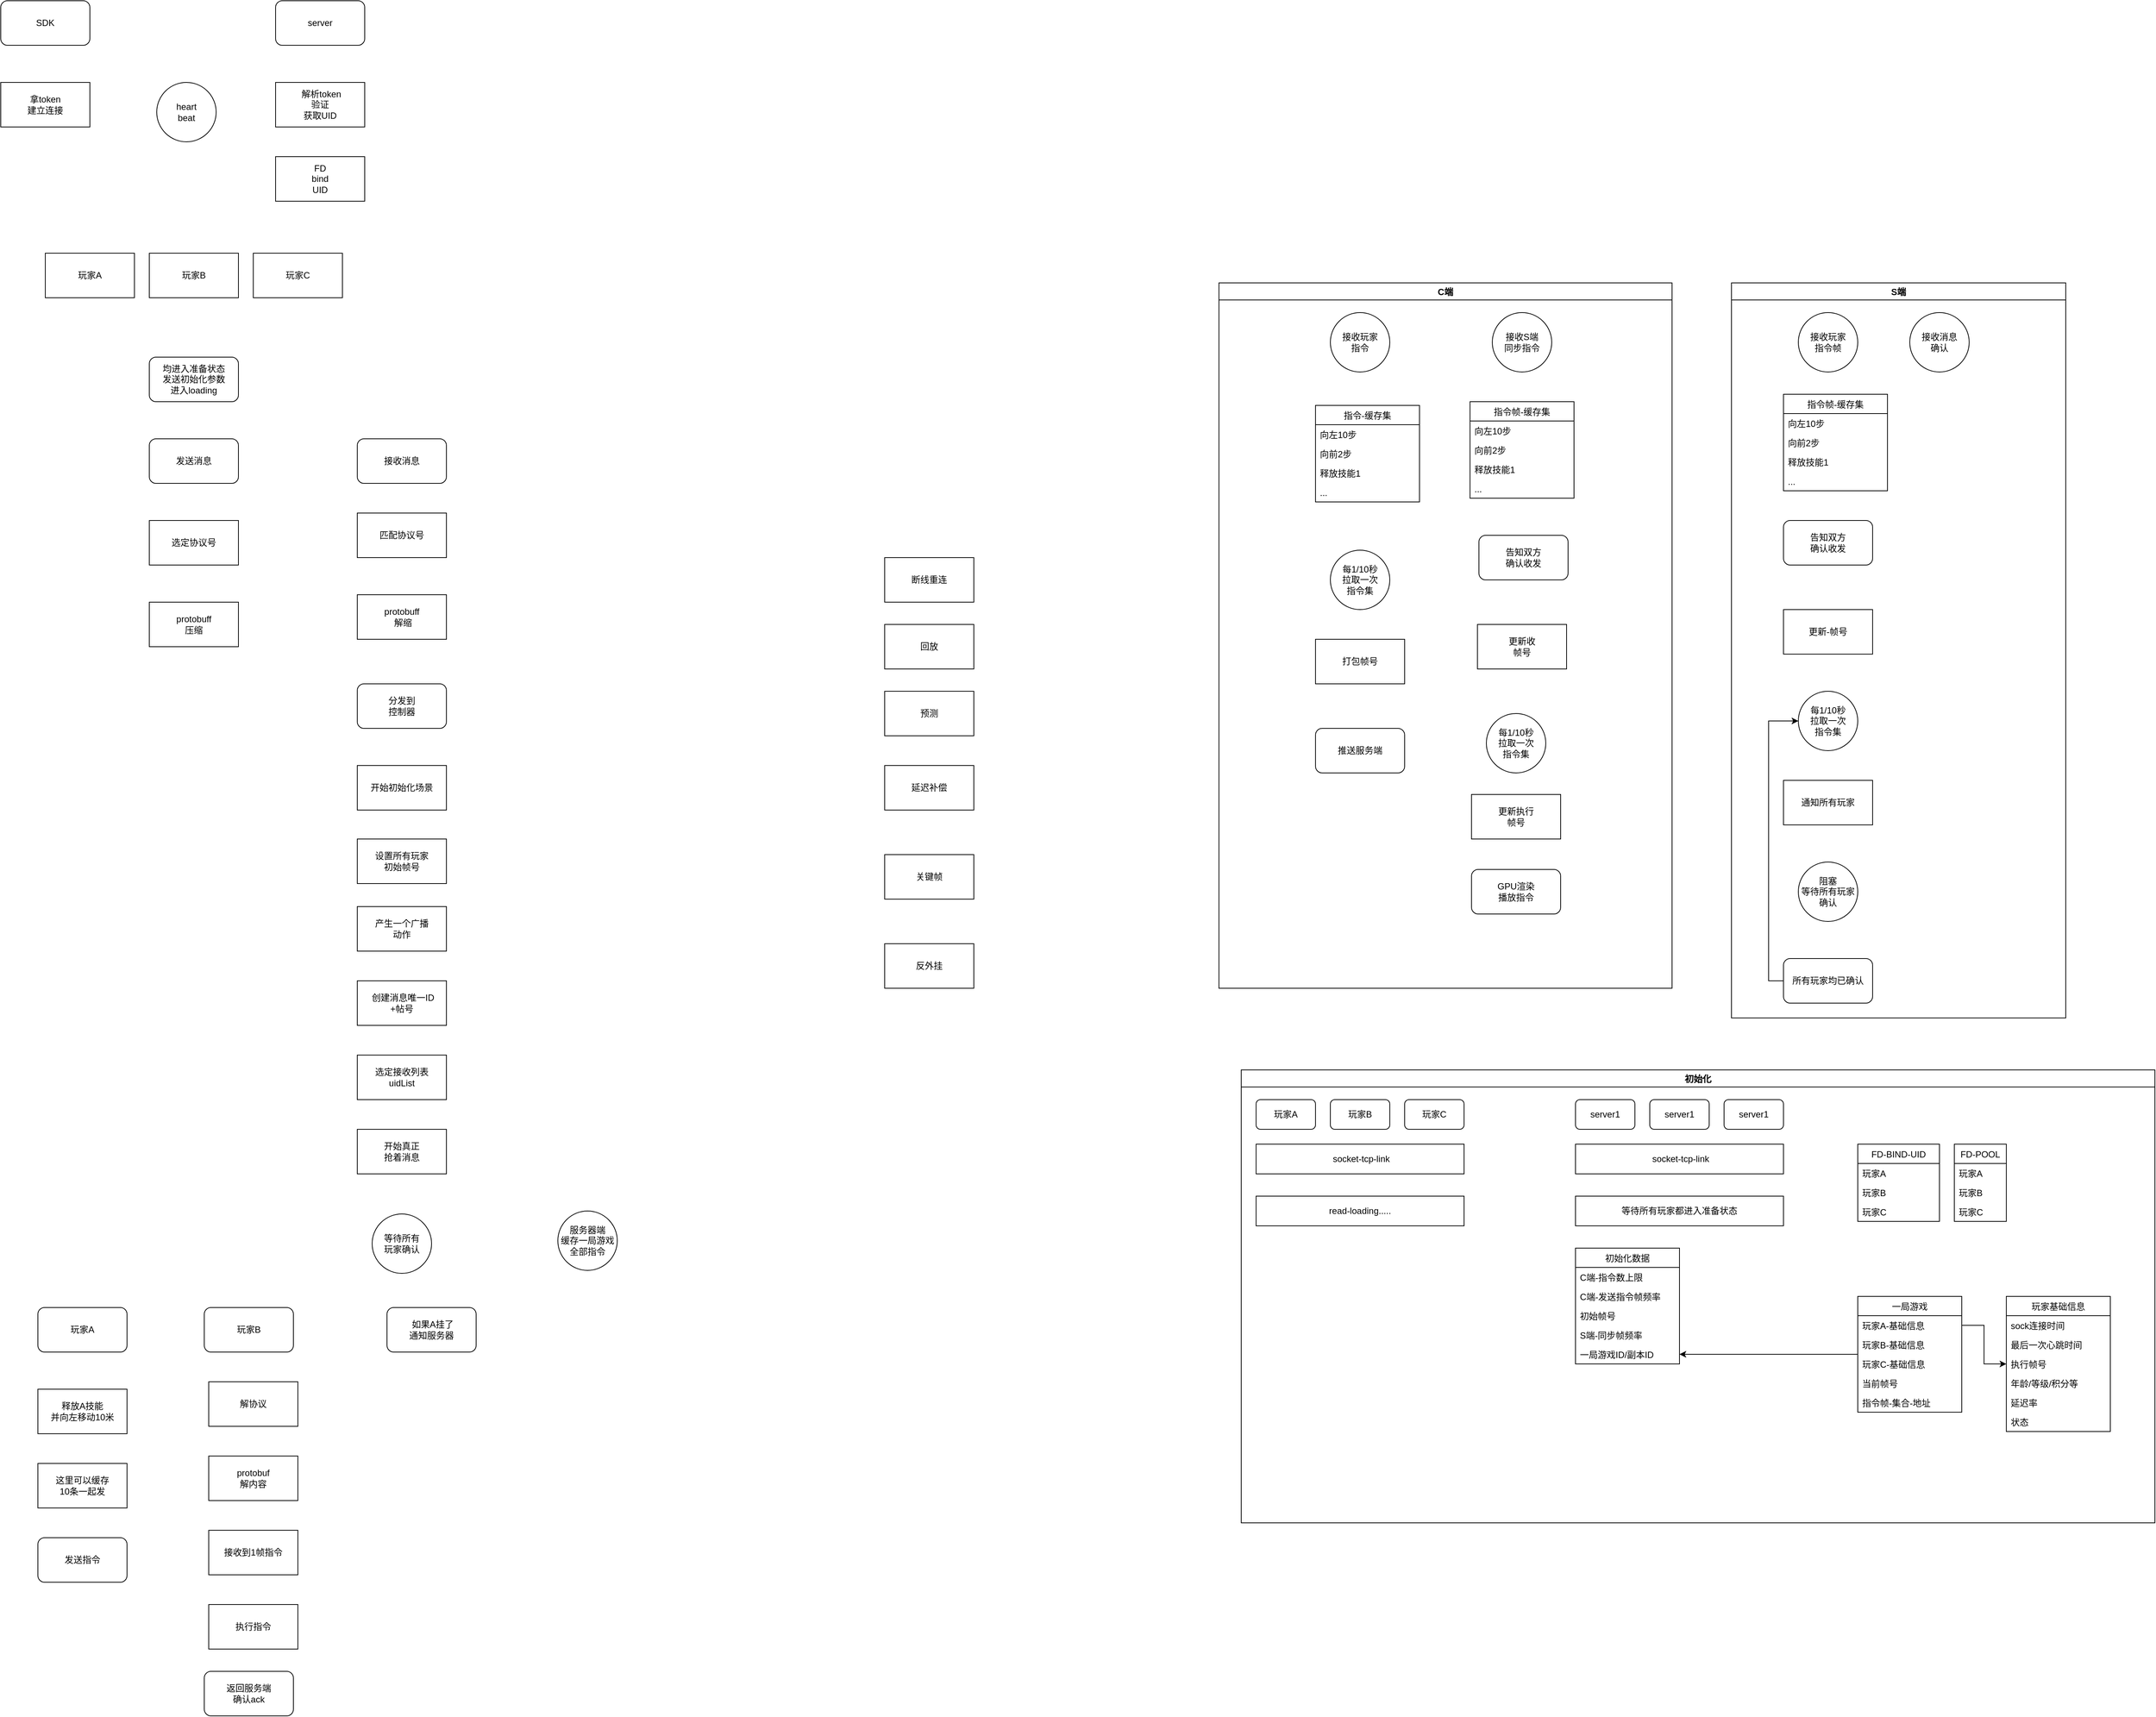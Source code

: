 <mxfile version="14.4.8" type="github">
  <diagram id="cTCjcHN-rwVxs7hEuexl" name="Page-1">
    <mxGraphModel dx="1426" dy="704" grid="1" gridSize="10" guides="1" tooltips="1" connect="1" arrows="1" fold="1" page="1" pageScale="1" pageWidth="827" pageHeight="1169" math="0" shadow="0">
      <root>
        <mxCell id="0" />
        <mxCell id="1" parent="0" />
        <mxCell id="lB1xqUMFaD_04WnO8Ldx-1" value="SDK" style="rounded=1;whiteSpace=wrap;html=1;" vertex="1" parent="1">
          <mxGeometry x="20" y="40" width="120" height="60" as="geometry" />
        </mxCell>
        <mxCell id="lB1xqUMFaD_04WnO8Ldx-2" value="拿token&lt;br&gt;建立连接" style="rounded=0;whiteSpace=wrap;html=1;" vertex="1" parent="1">
          <mxGeometry x="20" y="150" width="120" height="60" as="geometry" />
        </mxCell>
        <mxCell id="lB1xqUMFaD_04WnO8Ldx-3" value="server" style="rounded=1;whiteSpace=wrap;html=1;" vertex="1" parent="1">
          <mxGeometry x="390" y="40" width="120" height="60" as="geometry" />
        </mxCell>
        <mxCell id="lB1xqUMFaD_04WnO8Ldx-4" value="&amp;nbsp;解析token&lt;br&gt;验证&lt;br&gt;获取UID" style="rounded=0;whiteSpace=wrap;html=1;" vertex="1" parent="1">
          <mxGeometry x="390" y="150" width="120" height="60" as="geometry" />
        </mxCell>
        <mxCell id="lB1xqUMFaD_04WnO8Ldx-5" value="FD&lt;br&gt;bind&lt;br&gt;UID" style="rounded=0;whiteSpace=wrap;html=1;" vertex="1" parent="1">
          <mxGeometry x="390" y="250" width="120" height="60" as="geometry" />
        </mxCell>
        <mxCell id="lB1xqUMFaD_04WnO8Ldx-6" value="heart&lt;br&gt;beat" style="ellipse;whiteSpace=wrap;html=1;aspect=fixed;" vertex="1" parent="1">
          <mxGeometry x="230" y="150" width="80" height="80" as="geometry" />
        </mxCell>
        <mxCell id="lB1xqUMFaD_04WnO8Ldx-7" value="发送消息" style="rounded=1;whiteSpace=wrap;html=1;" vertex="1" parent="1">
          <mxGeometry x="220" y="630" width="120" height="60" as="geometry" />
        </mxCell>
        <mxCell id="lB1xqUMFaD_04WnO8Ldx-8" value="选定协议号" style="rounded=0;whiteSpace=wrap;html=1;" vertex="1" parent="1">
          <mxGeometry x="220" y="740" width="120" height="60" as="geometry" />
        </mxCell>
        <mxCell id="lB1xqUMFaD_04WnO8Ldx-9" value="protobuff&lt;br&gt;压缩" style="rounded=0;whiteSpace=wrap;html=1;" vertex="1" parent="1">
          <mxGeometry x="220" y="850" width="120" height="60" as="geometry" />
        </mxCell>
        <mxCell id="lB1xqUMFaD_04WnO8Ldx-10" value="接收消息" style="rounded=1;whiteSpace=wrap;html=1;" vertex="1" parent="1">
          <mxGeometry x="500" y="630" width="120" height="60" as="geometry" />
        </mxCell>
        <mxCell id="lB1xqUMFaD_04WnO8Ldx-11" value="匹配协议号" style="rounded=0;whiteSpace=wrap;html=1;" vertex="1" parent="1">
          <mxGeometry x="500" y="730" width="120" height="60" as="geometry" />
        </mxCell>
        <mxCell id="lB1xqUMFaD_04WnO8Ldx-12" value="protobuff&lt;br&gt;&amp;nbsp;解缩" style="rounded=0;whiteSpace=wrap;html=1;" vertex="1" parent="1">
          <mxGeometry x="500" y="840" width="120" height="60" as="geometry" />
        </mxCell>
        <mxCell id="lB1xqUMFaD_04WnO8Ldx-13" value="分发到&lt;br&gt;控制器" style="rounded=1;whiteSpace=wrap;html=1;" vertex="1" parent="1">
          <mxGeometry x="500" y="960" width="120" height="60" as="geometry" />
        </mxCell>
        <mxCell id="lB1xqUMFaD_04WnO8Ldx-14" value="产生一个广播&lt;br&gt;动作" style="rounded=0;whiteSpace=wrap;html=1;" vertex="1" parent="1">
          <mxGeometry x="500" y="1260" width="120" height="60" as="geometry" />
        </mxCell>
        <mxCell id="lB1xqUMFaD_04WnO8Ldx-15" value="选定接收列表&lt;br&gt;uidList" style="rounded=0;whiteSpace=wrap;html=1;" vertex="1" parent="1">
          <mxGeometry x="500" y="1460" width="120" height="60" as="geometry" />
        </mxCell>
        <mxCell id="lB1xqUMFaD_04WnO8Ldx-16" value="&amp;nbsp;创建消息唯一ID&lt;br&gt;+帖号" style="rounded=0;whiteSpace=wrap;html=1;" vertex="1" parent="1">
          <mxGeometry x="500" y="1360" width="120" height="60" as="geometry" />
        </mxCell>
        <mxCell id="lB1xqUMFaD_04WnO8Ldx-17" value="断线重连" style="rounded=0;whiteSpace=wrap;html=1;" vertex="1" parent="1">
          <mxGeometry x="1210" y="790" width="120" height="60" as="geometry" />
        </mxCell>
        <mxCell id="lB1xqUMFaD_04WnO8Ldx-18" value="回放" style="rounded=0;whiteSpace=wrap;html=1;" vertex="1" parent="1">
          <mxGeometry x="1210" y="880" width="120" height="60" as="geometry" />
        </mxCell>
        <mxCell id="lB1xqUMFaD_04WnO8Ldx-19" value="预测" style="rounded=0;whiteSpace=wrap;html=1;" vertex="1" parent="1">
          <mxGeometry x="1210" y="970" width="120" height="60" as="geometry" />
        </mxCell>
        <mxCell id="lB1xqUMFaD_04WnO8Ldx-20" value="玩家A" style="rounded=0;whiteSpace=wrap;html=1;" vertex="1" parent="1">
          <mxGeometry x="80" y="380" width="120" height="60" as="geometry" />
        </mxCell>
        <mxCell id="lB1xqUMFaD_04WnO8Ldx-21" value="玩家B" style="rounded=0;whiteSpace=wrap;html=1;" vertex="1" parent="1">
          <mxGeometry x="220" y="380" width="120" height="60" as="geometry" />
        </mxCell>
        <mxCell id="lB1xqUMFaD_04WnO8Ldx-22" value="玩家C" style="rounded=0;whiteSpace=wrap;html=1;" vertex="1" parent="1">
          <mxGeometry x="360" y="380" width="120" height="60" as="geometry" />
        </mxCell>
        <mxCell id="lB1xqUMFaD_04WnO8Ldx-23" value="均进入准备状态&lt;br&gt;发送初始化参数&lt;br&gt;进入loading" style="rounded=1;whiteSpace=wrap;html=1;" vertex="1" parent="1">
          <mxGeometry x="220" y="520" width="120" height="60" as="geometry" />
        </mxCell>
        <mxCell id="lB1xqUMFaD_04WnO8Ldx-24" value="开始初始化场景" style="rounded=0;whiteSpace=wrap;html=1;" vertex="1" parent="1">
          <mxGeometry x="500" y="1070" width="120" height="60" as="geometry" />
        </mxCell>
        <mxCell id="lB1xqUMFaD_04WnO8Ldx-25" value="设置所有玩家&lt;br&gt;初始帧号" style="rounded=0;whiteSpace=wrap;html=1;" vertex="1" parent="1">
          <mxGeometry x="500" y="1169" width="120" height="60" as="geometry" />
        </mxCell>
        <mxCell id="lB1xqUMFaD_04WnO8Ldx-26" value="等待所有&lt;br&gt;玩家确认" style="ellipse;whiteSpace=wrap;html=1;aspect=fixed;" vertex="1" parent="1">
          <mxGeometry x="520" y="1674" width="80" height="80" as="geometry" />
        </mxCell>
        <mxCell id="lB1xqUMFaD_04WnO8Ldx-27" value="开始真正&lt;br&gt;抢着消息" style="rounded=0;whiteSpace=wrap;html=1;" vertex="1" parent="1">
          <mxGeometry x="500" y="1560" width="120" height="60" as="geometry" />
        </mxCell>
        <mxCell id="lB1xqUMFaD_04WnO8Ldx-28" value="玩家A" style="rounded=1;whiteSpace=wrap;html=1;" vertex="1" parent="1">
          <mxGeometry x="70" y="1800" width="120" height="60" as="geometry" />
        </mxCell>
        <mxCell id="lB1xqUMFaD_04WnO8Ldx-29" value="释放A技能&lt;br&gt;并向左移动10米" style="rounded=0;whiteSpace=wrap;html=1;" vertex="1" parent="1">
          <mxGeometry x="70" y="1910" width="120" height="60" as="geometry" />
        </mxCell>
        <mxCell id="lB1xqUMFaD_04WnO8Ldx-30" value="延迟补偿" style="rounded=0;whiteSpace=wrap;html=1;" vertex="1" parent="1">
          <mxGeometry x="1210" y="1070" width="120" height="60" as="geometry" />
        </mxCell>
        <mxCell id="lB1xqUMFaD_04WnO8Ldx-32" value="发送指令" style="rounded=1;whiteSpace=wrap;html=1;" vertex="1" parent="1">
          <mxGeometry x="70" y="2110" width="120" height="60" as="geometry" />
        </mxCell>
        <mxCell id="lB1xqUMFaD_04WnO8Ldx-33" value="这里可以缓存&lt;br&gt;10条一起发" style="rounded=0;whiteSpace=wrap;html=1;" vertex="1" parent="1">
          <mxGeometry x="70" y="2010" width="120" height="60" as="geometry" />
        </mxCell>
        <mxCell id="lB1xqUMFaD_04WnO8Ldx-34" value="玩家B" style="rounded=1;whiteSpace=wrap;html=1;" vertex="1" parent="1">
          <mxGeometry x="294" y="1800" width="120" height="60" as="geometry" />
        </mxCell>
        <mxCell id="lB1xqUMFaD_04WnO8Ldx-35" value="接收到1帧指令" style="rounded=0;whiteSpace=wrap;html=1;" vertex="1" parent="1">
          <mxGeometry x="300" y="2100" width="120" height="60" as="geometry" />
        </mxCell>
        <mxCell id="lB1xqUMFaD_04WnO8Ldx-36" value="解协议" style="rounded=0;whiteSpace=wrap;html=1;" vertex="1" parent="1">
          <mxGeometry x="300" y="1900" width="120" height="60" as="geometry" />
        </mxCell>
        <mxCell id="lB1xqUMFaD_04WnO8Ldx-37" value="protobuf&lt;br&gt;解内容" style="rounded=0;whiteSpace=wrap;html=1;" vertex="1" parent="1">
          <mxGeometry x="300" y="2000" width="120" height="60" as="geometry" />
        </mxCell>
        <mxCell id="lB1xqUMFaD_04WnO8Ldx-38" value="执行指令" style="rounded=0;whiteSpace=wrap;html=1;" vertex="1" parent="1">
          <mxGeometry x="300" y="2200" width="120" height="60" as="geometry" />
        </mxCell>
        <mxCell id="lB1xqUMFaD_04WnO8Ldx-39" value="返回服务端&lt;br&gt;确认ack" style="rounded=1;whiteSpace=wrap;html=1;" vertex="1" parent="1">
          <mxGeometry x="294" y="2290" width="120" height="60" as="geometry" />
        </mxCell>
        <mxCell id="lB1xqUMFaD_04WnO8Ldx-40" value="&amp;nbsp;如果A挂了&lt;br&gt;通知服务器" style="rounded=1;whiteSpace=wrap;html=1;" vertex="1" parent="1">
          <mxGeometry x="540" y="1800" width="120" height="60" as="geometry" />
        </mxCell>
        <mxCell id="lB1xqUMFaD_04WnO8Ldx-41" value="服务器端&lt;br&gt;缓存一局游戏&lt;br&gt;全部指令" style="ellipse;whiteSpace=wrap;html=1;aspect=fixed;" vertex="1" parent="1">
          <mxGeometry x="770" y="1670" width="80" height="80" as="geometry" />
        </mxCell>
        <mxCell id="lB1xqUMFaD_04WnO8Ldx-42" value="关键帧" style="rounded=0;whiteSpace=wrap;html=1;" vertex="1" parent="1">
          <mxGeometry x="1210" y="1190" width="120" height="60" as="geometry" />
        </mxCell>
        <mxCell id="lB1xqUMFaD_04WnO8Ldx-43" value="反外挂" style="rounded=0;whiteSpace=wrap;html=1;" vertex="1" parent="1">
          <mxGeometry x="1210" y="1310" width="120" height="60" as="geometry" />
        </mxCell>
        <mxCell id="lB1xqUMFaD_04WnO8Ldx-62" value="&lt;span&gt;接收玩家&lt;/span&gt;&lt;br&gt;&lt;span&gt;指令帧&lt;/span&gt;" style="ellipse;whiteSpace=wrap;html=1;aspect=fixed;" vertex="1" parent="1">
          <mxGeometry x="2440" y="460" width="80" height="80" as="geometry" />
        </mxCell>
        <mxCell id="lB1xqUMFaD_04WnO8Ldx-63" value="指令帧-缓存集" style="swimlane;fontStyle=0;childLayout=stackLayout;horizontal=1;startSize=26;fillColor=none;horizontalStack=0;resizeParent=1;resizeParentMax=0;resizeLast=0;collapsible=1;marginBottom=0;" vertex="1" parent="1">
          <mxGeometry x="2420" y="570" width="140" height="130" as="geometry" />
        </mxCell>
        <mxCell id="lB1xqUMFaD_04WnO8Ldx-64" value="向左10步" style="text;strokeColor=none;fillColor=none;align=left;verticalAlign=top;spacingLeft=4;spacingRight=4;overflow=hidden;rotatable=0;points=[[0,0.5],[1,0.5]];portConstraint=eastwest;" vertex="1" parent="lB1xqUMFaD_04WnO8Ldx-63">
          <mxGeometry y="26" width="140" height="26" as="geometry" />
        </mxCell>
        <mxCell id="lB1xqUMFaD_04WnO8Ldx-65" value="向前2步" style="text;strokeColor=none;fillColor=none;align=left;verticalAlign=top;spacingLeft=4;spacingRight=4;overflow=hidden;rotatable=0;points=[[0,0.5],[1,0.5]];portConstraint=eastwest;" vertex="1" parent="lB1xqUMFaD_04WnO8Ldx-63">
          <mxGeometry y="52" width="140" height="26" as="geometry" />
        </mxCell>
        <mxCell id="lB1xqUMFaD_04WnO8Ldx-66" value="释放技能1" style="text;strokeColor=none;fillColor=none;align=left;verticalAlign=top;spacingLeft=4;spacingRight=4;overflow=hidden;rotatable=0;points=[[0,0.5],[1,0.5]];portConstraint=eastwest;" vertex="1" parent="lB1xqUMFaD_04WnO8Ldx-63">
          <mxGeometry y="78" width="140" height="26" as="geometry" />
        </mxCell>
        <mxCell id="lB1xqUMFaD_04WnO8Ldx-67" value="..." style="text;strokeColor=none;fillColor=none;align=left;verticalAlign=top;spacingLeft=4;spacingRight=4;overflow=hidden;rotatable=0;points=[[0,0.5],[1,0.5]];portConstraint=eastwest;" vertex="1" parent="lB1xqUMFaD_04WnO8Ldx-63">
          <mxGeometry y="104" width="140" height="26" as="geometry" />
        </mxCell>
        <mxCell id="lB1xqUMFaD_04WnO8Ldx-72" value="告知双方&lt;br&gt;确认收发" style="rounded=1;whiteSpace=wrap;html=1;" vertex="1" parent="1">
          <mxGeometry x="2420" y="740" width="120" height="60" as="geometry" />
        </mxCell>
        <mxCell id="lB1xqUMFaD_04WnO8Ldx-73" value="更新-帧号" style="rounded=0;whiteSpace=wrap;html=1;" vertex="1" parent="1">
          <mxGeometry x="2420" y="860" width="120" height="60" as="geometry" />
        </mxCell>
        <mxCell id="lB1xqUMFaD_04WnO8Ldx-74" value="每1/10秒&lt;br&gt;拉取一次&lt;br&gt;指令集" style="ellipse;whiteSpace=wrap;html=1;aspect=fixed;" vertex="1" parent="1">
          <mxGeometry x="2440" y="970" width="80" height="80" as="geometry" />
        </mxCell>
        <mxCell id="lB1xqUMFaD_04WnO8Ldx-75" value="通知所有玩家" style="rounded=0;whiteSpace=wrap;html=1;" vertex="1" parent="1">
          <mxGeometry x="2420" y="1090" width="120" height="60" as="geometry" />
        </mxCell>
        <mxCell id="lB1xqUMFaD_04WnO8Ldx-76" value="阻塞&lt;br&gt;等待所有玩家&lt;br&gt;确认" style="ellipse;whiteSpace=wrap;html=1;aspect=fixed;" vertex="1" parent="1">
          <mxGeometry x="2440" y="1200" width="80" height="80" as="geometry" />
        </mxCell>
        <mxCell id="lB1xqUMFaD_04WnO8Ldx-78" style="edgeStyle=orthogonalEdgeStyle;rounded=0;orthogonalLoop=1;jettySize=auto;html=1;entryX=0;entryY=0.5;entryDx=0;entryDy=0;" edge="1" parent="1" source="lB1xqUMFaD_04WnO8Ldx-77" target="lB1xqUMFaD_04WnO8Ldx-74">
          <mxGeometry relative="1" as="geometry">
            <Array as="points">
              <mxPoint x="2400" y="1360" />
              <mxPoint x="2400" y="1010" />
            </Array>
          </mxGeometry>
        </mxCell>
        <mxCell id="lB1xqUMFaD_04WnO8Ldx-77" value="所有玩家均已确认" style="rounded=1;whiteSpace=wrap;html=1;" vertex="1" parent="1">
          <mxGeometry x="2420" y="1330" width="120" height="60" as="geometry" />
        </mxCell>
        <mxCell id="lB1xqUMFaD_04WnO8Ldx-98" value="初始化" style="swimlane;" vertex="1" parent="1">
          <mxGeometry x="1690" y="1480" width="1230" height="610" as="geometry" />
        </mxCell>
        <mxCell id="lB1xqUMFaD_04WnO8Ldx-79" value="玩家A" style="rounded=1;whiteSpace=wrap;html=1;" vertex="1" parent="lB1xqUMFaD_04WnO8Ldx-98">
          <mxGeometry x="20" y="40" width="80" height="40" as="geometry" />
        </mxCell>
        <mxCell id="lB1xqUMFaD_04WnO8Ldx-82" value="&amp;nbsp;socket-tcp-link" style="rounded=0;whiteSpace=wrap;html=1;" vertex="1" parent="lB1xqUMFaD_04WnO8Ldx-98">
          <mxGeometry x="20" y="100" width="280" height="40" as="geometry" />
        </mxCell>
        <mxCell id="lB1xqUMFaD_04WnO8Ldx-83" value="read-loading....." style="rounded=0;whiteSpace=wrap;html=1;" vertex="1" parent="lB1xqUMFaD_04WnO8Ldx-98">
          <mxGeometry x="20" y="170" width="280" height="40" as="geometry" />
        </mxCell>
        <mxCell id="lB1xqUMFaD_04WnO8Ldx-87" value="FD-POOL" style="swimlane;fontStyle=0;childLayout=stackLayout;horizontal=1;startSize=26;fillColor=none;horizontalStack=0;resizeParent=1;resizeParentMax=0;resizeLast=0;collapsible=1;marginBottom=0;" vertex="1" parent="lB1xqUMFaD_04WnO8Ldx-98">
          <mxGeometry x="960" y="100" width="70" height="104" as="geometry" />
        </mxCell>
        <mxCell id="lB1xqUMFaD_04WnO8Ldx-88" value="玩家A" style="text;strokeColor=none;fillColor=none;align=left;verticalAlign=top;spacingLeft=4;spacingRight=4;overflow=hidden;rotatable=0;points=[[0,0.5],[1,0.5]];portConstraint=eastwest;" vertex="1" parent="lB1xqUMFaD_04WnO8Ldx-87">
          <mxGeometry y="26" width="70" height="26" as="geometry" />
        </mxCell>
        <mxCell id="lB1xqUMFaD_04WnO8Ldx-89" value="玩家B" style="text;strokeColor=none;fillColor=none;align=left;verticalAlign=top;spacingLeft=4;spacingRight=4;overflow=hidden;rotatable=0;points=[[0,0.5],[1,0.5]];portConstraint=eastwest;" vertex="1" parent="lB1xqUMFaD_04WnO8Ldx-87">
          <mxGeometry y="52" width="70" height="26" as="geometry" />
        </mxCell>
        <mxCell id="lB1xqUMFaD_04WnO8Ldx-90" value="玩家C" style="text;strokeColor=none;fillColor=none;align=left;verticalAlign=top;spacingLeft=4;spacingRight=4;overflow=hidden;rotatable=0;points=[[0,0.5],[1,0.5]];portConstraint=eastwest;" vertex="1" parent="lB1xqUMFaD_04WnO8Ldx-87">
          <mxGeometry y="78" width="70" height="26" as="geometry" />
        </mxCell>
        <mxCell id="lB1xqUMFaD_04WnO8Ldx-92" value="初始化数据" style="swimlane;fontStyle=0;childLayout=stackLayout;horizontal=1;startSize=26;fillColor=none;horizontalStack=0;resizeParent=1;resizeParentMax=0;resizeLast=0;collapsible=1;marginBottom=0;" vertex="1" parent="lB1xqUMFaD_04WnO8Ldx-98">
          <mxGeometry x="450" y="240" width="140" height="156" as="geometry" />
        </mxCell>
        <mxCell id="lB1xqUMFaD_04WnO8Ldx-93" value="C端-指令数上限" style="text;strokeColor=none;fillColor=none;align=left;verticalAlign=top;spacingLeft=4;spacingRight=4;overflow=hidden;rotatable=0;points=[[0,0.5],[1,0.5]];portConstraint=eastwest;" vertex="1" parent="lB1xqUMFaD_04WnO8Ldx-92">
          <mxGeometry y="26" width="140" height="26" as="geometry" />
        </mxCell>
        <mxCell id="lB1xqUMFaD_04WnO8Ldx-94" value="C端-发送指令帧频率" style="text;strokeColor=none;fillColor=none;align=left;verticalAlign=top;spacingLeft=4;spacingRight=4;overflow=hidden;rotatable=0;points=[[0,0.5],[1,0.5]];portConstraint=eastwest;" vertex="1" parent="lB1xqUMFaD_04WnO8Ldx-92">
          <mxGeometry y="52" width="140" height="26" as="geometry" />
        </mxCell>
        <mxCell id="lB1xqUMFaD_04WnO8Ldx-95" value="初始帧号" style="text;strokeColor=none;fillColor=none;align=left;verticalAlign=top;spacingLeft=4;spacingRight=4;overflow=hidden;rotatable=0;points=[[0,0.5],[1,0.5]];portConstraint=eastwest;" vertex="1" parent="lB1xqUMFaD_04WnO8Ldx-92">
          <mxGeometry y="78" width="140" height="26" as="geometry" />
        </mxCell>
        <mxCell id="lB1xqUMFaD_04WnO8Ldx-97" value="S端-同步帧频率" style="text;strokeColor=none;fillColor=none;align=left;verticalAlign=top;spacingLeft=4;spacingRight=4;overflow=hidden;rotatable=0;points=[[0,0.5],[1,0.5]];portConstraint=eastwest;" vertex="1" parent="lB1xqUMFaD_04WnO8Ldx-92">
          <mxGeometry y="104" width="140" height="26" as="geometry" />
        </mxCell>
        <mxCell id="lB1xqUMFaD_04WnO8Ldx-129" value="一局游戏ID/副本ID" style="text;strokeColor=none;fillColor=none;align=left;verticalAlign=top;spacingLeft=4;spacingRight=4;overflow=hidden;rotatable=0;points=[[0,0.5],[1,0.5]];portConstraint=eastwest;" vertex="1" parent="lB1xqUMFaD_04WnO8Ldx-92">
          <mxGeometry y="130" width="140" height="26" as="geometry" />
        </mxCell>
        <mxCell id="lB1xqUMFaD_04WnO8Ldx-96" value="等待所有玩家都进入准备状态" style="rounded=0;whiteSpace=wrap;html=1;" vertex="1" parent="lB1xqUMFaD_04WnO8Ldx-98">
          <mxGeometry x="450" y="170" width="280" height="40" as="geometry" />
        </mxCell>
        <mxCell id="lB1xqUMFaD_04WnO8Ldx-99" value="玩家B" style="rounded=1;whiteSpace=wrap;html=1;" vertex="1" parent="lB1xqUMFaD_04WnO8Ldx-98">
          <mxGeometry x="120" y="40" width="80" height="40" as="geometry" />
        </mxCell>
        <mxCell id="lB1xqUMFaD_04WnO8Ldx-100" value="玩家C" style="rounded=1;whiteSpace=wrap;html=1;" vertex="1" parent="lB1xqUMFaD_04WnO8Ldx-98">
          <mxGeometry x="220" y="40" width="80" height="40" as="geometry" />
        </mxCell>
        <mxCell id="lB1xqUMFaD_04WnO8Ldx-101" value="server1" style="rounded=1;whiteSpace=wrap;html=1;" vertex="1" parent="lB1xqUMFaD_04WnO8Ldx-98">
          <mxGeometry x="450" y="40" width="80" height="40" as="geometry" />
        </mxCell>
        <mxCell id="lB1xqUMFaD_04WnO8Ldx-102" value="&amp;nbsp;socket-tcp-link" style="rounded=0;whiteSpace=wrap;html=1;" vertex="1" parent="lB1xqUMFaD_04WnO8Ldx-98">
          <mxGeometry x="450" y="100" width="280" height="40" as="geometry" />
        </mxCell>
        <mxCell id="lB1xqUMFaD_04WnO8Ldx-103" value="server1" style="rounded=1;whiteSpace=wrap;html=1;" vertex="1" parent="lB1xqUMFaD_04WnO8Ldx-98">
          <mxGeometry x="550" y="40" width="80" height="40" as="geometry" />
        </mxCell>
        <mxCell id="lB1xqUMFaD_04WnO8Ldx-104" value="server1" style="rounded=1;whiteSpace=wrap;html=1;" vertex="1" parent="lB1xqUMFaD_04WnO8Ldx-98">
          <mxGeometry x="650" y="40" width="80" height="40" as="geometry" />
        </mxCell>
        <mxCell id="lB1xqUMFaD_04WnO8Ldx-136" style="edgeStyle=orthogonalEdgeStyle;rounded=0;orthogonalLoop=1;jettySize=auto;html=1;entryX=1;entryY=0.5;entryDx=0;entryDy=0;" edge="1" parent="lB1xqUMFaD_04WnO8Ldx-98" source="lB1xqUMFaD_04WnO8Ldx-130" target="lB1xqUMFaD_04WnO8Ldx-129">
          <mxGeometry relative="1" as="geometry" />
        </mxCell>
        <mxCell id="lB1xqUMFaD_04WnO8Ldx-130" value="一局游戏" style="swimlane;fontStyle=0;childLayout=stackLayout;horizontal=1;startSize=26;fillColor=none;horizontalStack=0;resizeParent=1;resizeParentMax=0;resizeLast=0;collapsible=1;marginBottom=0;" vertex="1" parent="lB1xqUMFaD_04WnO8Ldx-98">
          <mxGeometry x="830" y="305" width="140" height="156" as="geometry" />
        </mxCell>
        <mxCell id="lB1xqUMFaD_04WnO8Ldx-131" value="玩家A-基础信息" style="text;strokeColor=none;fillColor=none;align=left;verticalAlign=top;spacingLeft=4;spacingRight=4;overflow=hidden;rotatable=0;points=[[0,0.5],[1,0.5]];portConstraint=eastwest;" vertex="1" parent="lB1xqUMFaD_04WnO8Ldx-130">
          <mxGeometry y="26" width="140" height="26" as="geometry" />
        </mxCell>
        <mxCell id="lB1xqUMFaD_04WnO8Ldx-134" value="玩家B-基础信息" style="text;strokeColor=none;fillColor=none;align=left;verticalAlign=top;spacingLeft=4;spacingRight=4;overflow=hidden;rotatable=0;points=[[0,0.5],[1,0.5]];portConstraint=eastwest;" vertex="1" parent="lB1xqUMFaD_04WnO8Ldx-130">
          <mxGeometry y="52" width="140" height="26" as="geometry" />
        </mxCell>
        <mxCell id="lB1xqUMFaD_04WnO8Ldx-135" value="玩家C-基础信息" style="text;strokeColor=none;fillColor=none;align=left;verticalAlign=top;spacingLeft=4;spacingRight=4;overflow=hidden;rotatable=0;points=[[0,0.5],[1,0.5]];portConstraint=eastwest;" vertex="1" parent="lB1xqUMFaD_04WnO8Ldx-130">
          <mxGeometry y="78" width="140" height="26" as="geometry" />
        </mxCell>
        <mxCell id="lB1xqUMFaD_04WnO8Ldx-138" value="当前帧号" style="text;strokeColor=none;fillColor=none;align=left;verticalAlign=top;spacingLeft=4;spacingRight=4;overflow=hidden;rotatable=0;points=[[0,0.5],[1,0.5]];portConstraint=eastwest;" vertex="1" parent="lB1xqUMFaD_04WnO8Ldx-130">
          <mxGeometry y="104" width="140" height="26" as="geometry" />
        </mxCell>
        <mxCell id="lB1xqUMFaD_04WnO8Ldx-139" value="指令帧-集合-地址" style="text;strokeColor=none;fillColor=none;align=left;verticalAlign=top;spacingLeft=4;spacingRight=4;overflow=hidden;rotatable=0;points=[[0,0.5],[1,0.5]];portConstraint=eastwest;" vertex="1" parent="lB1xqUMFaD_04WnO8Ldx-130">
          <mxGeometry y="130" width="140" height="26" as="geometry" />
        </mxCell>
        <mxCell id="lB1xqUMFaD_04WnO8Ldx-141" value="FD-BIND-UID" style="swimlane;fontStyle=0;childLayout=stackLayout;horizontal=1;startSize=26;fillColor=none;horizontalStack=0;resizeParent=1;resizeParentMax=0;resizeLast=0;collapsible=1;marginBottom=0;" vertex="1" parent="lB1xqUMFaD_04WnO8Ldx-98">
          <mxGeometry x="830" y="100" width="110" height="104" as="geometry" />
        </mxCell>
        <mxCell id="lB1xqUMFaD_04WnO8Ldx-142" value="玩家A" style="text;strokeColor=none;fillColor=none;align=left;verticalAlign=top;spacingLeft=4;spacingRight=4;overflow=hidden;rotatable=0;points=[[0,0.5],[1,0.5]];portConstraint=eastwest;" vertex="1" parent="lB1xqUMFaD_04WnO8Ldx-141">
          <mxGeometry y="26" width="110" height="26" as="geometry" />
        </mxCell>
        <mxCell id="lB1xqUMFaD_04WnO8Ldx-143" value="玩家B" style="text;strokeColor=none;fillColor=none;align=left;verticalAlign=top;spacingLeft=4;spacingRight=4;overflow=hidden;rotatable=0;points=[[0,0.5],[1,0.5]];portConstraint=eastwest;" vertex="1" parent="lB1xqUMFaD_04WnO8Ldx-141">
          <mxGeometry y="52" width="110" height="26" as="geometry" />
        </mxCell>
        <mxCell id="lB1xqUMFaD_04WnO8Ldx-144" value="玩家C" style="text;strokeColor=none;fillColor=none;align=left;verticalAlign=top;spacingLeft=4;spacingRight=4;overflow=hidden;rotatable=0;points=[[0,0.5],[1,0.5]];portConstraint=eastwest;" vertex="1" parent="lB1xqUMFaD_04WnO8Ldx-141">
          <mxGeometry y="78" width="110" height="26" as="geometry" />
        </mxCell>
        <mxCell id="lB1xqUMFaD_04WnO8Ldx-145" value="玩家基础信息" style="swimlane;fontStyle=0;childLayout=stackLayout;horizontal=1;startSize=26;fillColor=none;horizontalStack=0;resizeParent=1;resizeParentMax=0;resizeLast=0;collapsible=1;marginBottom=0;" vertex="1" parent="lB1xqUMFaD_04WnO8Ldx-98">
          <mxGeometry x="1030" y="305" width="140" height="182" as="geometry" />
        </mxCell>
        <mxCell id="lB1xqUMFaD_04WnO8Ldx-146" value="sock连接时间" style="text;strokeColor=none;fillColor=none;align=left;verticalAlign=top;spacingLeft=4;spacingRight=4;overflow=hidden;rotatable=0;points=[[0,0.5],[1,0.5]];portConstraint=eastwest;" vertex="1" parent="lB1xqUMFaD_04WnO8Ldx-145">
          <mxGeometry y="26" width="140" height="26" as="geometry" />
        </mxCell>
        <mxCell id="lB1xqUMFaD_04WnO8Ldx-147" value="最后一次心跳时间" style="text;strokeColor=none;fillColor=none;align=left;verticalAlign=top;spacingLeft=4;spacingRight=4;overflow=hidden;rotatable=0;points=[[0,0.5],[1,0.5]];portConstraint=eastwest;" vertex="1" parent="lB1xqUMFaD_04WnO8Ldx-145">
          <mxGeometry y="52" width="140" height="26" as="geometry" />
        </mxCell>
        <mxCell id="lB1xqUMFaD_04WnO8Ldx-148" value="执行帧号" style="text;strokeColor=none;fillColor=none;align=left;verticalAlign=top;spacingLeft=4;spacingRight=4;overflow=hidden;rotatable=0;points=[[0,0.5],[1,0.5]];portConstraint=eastwest;" vertex="1" parent="lB1xqUMFaD_04WnO8Ldx-145">
          <mxGeometry y="78" width="140" height="26" as="geometry" />
        </mxCell>
        <mxCell id="lB1xqUMFaD_04WnO8Ldx-150" value="年龄/等级/积分等" style="text;strokeColor=none;fillColor=none;align=left;verticalAlign=top;spacingLeft=4;spacingRight=4;overflow=hidden;rotatable=0;points=[[0,0.5],[1,0.5]];portConstraint=eastwest;" vertex="1" parent="lB1xqUMFaD_04WnO8Ldx-145">
          <mxGeometry y="104" width="140" height="26" as="geometry" />
        </mxCell>
        <mxCell id="lB1xqUMFaD_04WnO8Ldx-151" value="延迟率" style="text;strokeColor=none;fillColor=none;align=left;verticalAlign=top;spacingLeft=4;spacingRight=4;overflow=hidden;rotatable=0;points=[[0,0.5],[1,0.5]];portConstraint=eastwest;" vertex="1" parent="lB1xqUMFaD_04WnO8Ldx-145">
          <mxGeometry y="130" width="140" height="26" as="geometry" />
        </mxCell>
        <mxCell id="lB1xqUMFaD_04WnO8Ldx-152" value="状态" style="text;strokeColor=none;fillColor=none;align=left;verticalAlign=top;spacingLeft=4;spacingRight=4;overflow=hidden;rotatable=0;points=[[0,0.5],[1,0.5]];portConstraint=eastwest;" vertex="1" parent="lB1xqUMFaD_04WnO8Ldx-145">
          <mxGeometry y="156" width="140" height="26" as="geometry" />
        </mxCell>
        <mxCell id="lB1xqUMFaD_04WnO8Ldx-149" style="edgeStyle=orthogonalEdgeStyle;rounded=0;orthogonalLoop=1;jettySize=auto;html=1;" edge="1" parent="lB1xqUMFaD_04WnO8Ldx-98" source="lB1xqUMFaD_04WnO8Ldx-131" target="lB1xqUMFaD_04WnO8Ldx-145">
          <mxGeometry relative="1" as="geometry" />
        </mxCell>
        <mxCell id="lB1xqUMFaD_04WnO8Ldx-105" value="C端" style="swimlane;" vertex="1" parent="1">
          <mxGeometry x="1660" y="420" width="610" height="950" as="geometry" />
        </mxCell>
        <mxCell id="lB1xqUMFaD_04WnO8Ldx-106" value="接收玩家&lt;br&gt;指令" style="ellipse;whiteSpace=wrap;html=1;aspect=fixed;" vertex="1" parent="1">
          <mxGeometry x="1810" y="460" width="80" height="80" as="geometry" />
        </mxCell>
        <mxCell id="lB1xqUMFaD_04WnO8Ldx-107" value="指令-缓存集" style="swimlane;fontStyle=0;childLayout=stackLayout;horizontal=1;startSize=26;fillColor=none;horizontalStack=0;resizeParent=1;resizeParentMax=0;resizeLast=0;collapsible=1;marginBottom=0;" vertex="1" parent="1">
          <mxGeometry x="1790" y="585" width="140" height="130" as="geometry" />
        </mxCell>
        <mxCell id="lB1xqUMFaD_04WnO8Ldx-108" value="向左10步" style="text;strokeColor=none;fillColor=none;align=left;verticalAlign=top;spacingLeft=4;spacingRight=4;overflow=hidden;rotatable=0;points=[[0,0.5],[1,0.5]];portConstraint=eastwest;" vertex="1" parent="lB1xqUMFaD_04WnO8Ldx-107">
          <mxGeometry y="26" width="140" height="26" as="geometry" />
        </mxCell>
        <mxCell id="lB1xqUMFaD_04WnO8Ldx-109" value="向前2步" style="text;strokeColor=none;fillColor=none;align=left;verticalAlign=top;spacingLeft=4;spacingRight=4;overflow=hidden;rotatable=0;points=[[0,0.5],[1,0.5]];portConstraint=eastwest;" vertex="1" parent="lB1xqUMFaD_04WnO8Ldx-107">
          <mxGeometry y="52" width="140" height="26" as="geometry" />
        </mxCell>
        <mxCell id="lB1xqUMFaD_04WnO8Ldx-110" value="释放技能1" style="text;strokeColor=none;fillColor=none;align=left;verticalAlign=top;spacingLeft=4;spacingRight=4;overflow=hidden;rotatable=0;points=[[0,0.5],[1,0.5]];portConstraint=eastwest;" vertex="1" parent="lB1xqUMFaD_04WnO8Ldx-107">
          <mxGeometry y="78" width="140" height="26" as="geometry" />
        </mxCell>
        <mxCell id="lB1xqUMFaD_04WnO8Ldx-111" value="..." style="text;strokeColor=none;fillColor=none;align=left;verticalAlign=top;spacingLeft=4;spacingRight=4;overflow=hidden;rotatable=0;points=[[0,0.5],[1,0.5]];portConstraint=eastwest;" vertex="1" parent="lB1xqUMFaD_04WnO8Ldx-107">
          <mxGeometry y="104" width="140" height="26" as="geometry" />
        </mxCell>
        <mxCell id="lB1xqUMFaD_04WnO8Ldx-112" value="每1/10秒&lt;br&gt;拉取一次&lt;br&gt;指令集" style="ellipse;whiteSpace=wrap;html=1;aspect=fixed;" vertex="1" parent="1">
          <mxGeometry x="1810" y="780" width="80" height="80" as="geometry" />
        </mxCell>
        <mxCell id="lB1xqUMFaD_04WnO8Ldx-113" value="推送服务端" style="rounded=1;whiteSpace=wrap;html=1;" vertex="1" parent="1">
          <mxGeometry x="1790" y="1020" width="120" height="60" as="geometry" />
        </mxCell>
        <mxCell id="lB1xqUMFaD_04WnO8Ldx-114" value="接收S端&lt;br&gt;同步指令" style="ellipse;whiteSpace=wrap;html=1;aspect=fixed;" vertex="1" parent="1">
          <mxGeometry x="2028" y="460" width="80" height="80" as="geometry" />
        </mxCell>
        <mxCell id="lB1xqUMFaD_04WnO8Ldx-115" value="指令帧-缓存集" style="swimlane;fontStyle=0;childLayout=stackLayout;horizontal=1;startSize=26;fillColor=none;horizontalStack=0;resizeParent=1;resizeParentMax=0;resizeLast=0;collapsible=1;marginBottom=0;" vertex="1" parent="1">
          <mxGeometry x="1998" y="580" width="140" height="130" as="geometry" />
        </mxCell>
        <mxCell id="lB1xqUMFaD_04WnO8Ldx-116" value="向左10步" style="text;strokeColor=none;fillColor=none;align=left;verticalAlign=top;spacingLeft=4;spacingRight=4;overflow=hidden;rotatable=0;points=[[0,0.5],[1,0.5]];portConstraint=eastwest;" vertex="1" parent="lB1xqUMFaD_04WnO8Ldx-115">
          <mxGeometry y="26" width="140" height="26" as="geometry" />
        </mxCell>
        <mxCell id="lB1xqUMFaD_04WnO8Ldx-117" value="向前2步" style="text;strokeColor=none;fillColor=none;align=left;verticalAlign=top;spacingLeft=4;spacingRight=4;overflow=hidden;rotatable=0;points=[[0,0.5],[1,0.5]];portConstraint=eastwest;" vertex="1" parent="lB1xqUMFaD_04WnO8Ldx-115">
          <mxGeometry y="52" width="140" height="26" as="geometry" />
        </mxCell>
        <mxCell id="lB1xqUMFaD_04WnO8Ldx-118" value="释放技能1" style="text;strokeColor=none;fillColor=none;align=left;verticalAlign=top;spacingLeft=4;spacingRight=4;overflow=hidden;rotatable=0;points=[[0,0.5],[1,0.5]];portConstraint=eastwest;" vertex="1" parent="lB1xqUMFaD_04WnO8Ldx-115">
          <mxGeometry y="78" width="140" height="26" as="geometry" />
        </mxCell>
        <mxCell id="lB1xqUMFaD_04WnO8Ldx-119" value="..." style="text;strokeColor=none;fillColor=none;align=left;verticalAlign=top;spacingLeft=4;spacingRight=4;overflow=hidden;rotatable=0;points=[[0,0.5],[1,0.5]];portConstraint=eastwest;" vertex="1" parent="lB1xqUMFaD_04WnO8Ldx-115">
          <mxGeometry y="104" width="140" height="26" as="geometry" />
        </mxCell>
        <mxCell id="lB1xqUMFaD_04WnO8Ldx-120" value="每1/10秒&lt;br&gt;拉取一次&lt;br&gt;指令集" style="ellipse;whiteSpace=wrap;html=1;aspect=fixed;" vertex="1" parent="1">
          <mxGeometry x="2020" y="1000" width="80" height="80" as="geometry" />
        </mxCell>
        <mxCell id="lB1xqUMFaD_04WnO8Ldx-121" value="GPU渲染&lt;br&gt;播放指令" style="rounded=1;whiteSpace=wrap;html=1;" vertex="1" parent="1">
          <mxGeometry x="2000" y="1210" width="120" height="60" as="geometry" />
        </mxCell>
        <mxCell id="lB1xqUMFaD_04WnO8Ldx-122" value="打包帧号" style="rounded=0;whiteSpace=wrap;html=1;" vertex="1" parent="1">
          <mxGeometry x="1790" y="900" width="120" height="60" as="geometry" />
        </mxCell>
        <mxCell id="lB1xqUMFaD_04WnO8Ldx-123" value="告知双方&lt;br&gt;确认收发" style="rounded=1;whiteSpace=wrap;html=1;" vertex="1" parent="1">
          <mxGeometry x="2010" y="760" width="120" height="60" as="geometry" />
        </mxCell>
        <mxCell id="lB1xqUMFaD_04WnO8Ldx-124" value="更新执行&lt;br&gt;帧号" style="rounded=0;whiteSpace=wrap;html=1;" vertex="1" parent="1">
          <mxGeometry x="2000" y="1109" width="120" height="60" as="geometry" />
        </mxCell>
        <mxCell id="lB1xqUMFaD_04WnO8Ldx-125" value="更新收&lt;br&gt;帧号" style="rounded=0;whiteSpace=wrap;html=1;" vertex="1" parent="1">
          <mxGeometry x="2008" y="880" width="120" height="60" as="geometry" />
        </mxCell>
        <mxCell id="lB1xqUMFaD_04WnO8Ldx-127" value="S端" style="swimlane;" vertex="1" parent="1">
          <mxGeometry x="2350" y="420" width="450" height="990" as="geometry" />
        </mxCell>
        <mxCell id="lB1xqUMFaD_04WnO8Ldx-128" value="&lt;span&gt;接收消息&lt;br&gt;确认&lt;br&gt;&lt;/span&gt;" style="ellipse;whiteSpace=wrap;html=1;aspect=fixed;" vertex="1" parent="lB1xqUMFaD_04WnO8Ldx-127">
          <mxGeometry x="240" y="40" width="80" height="80" as="geometry" />
        </mxCell>
      </root>
    </mxGraphModel>
  </diagram>
</mxfile>

